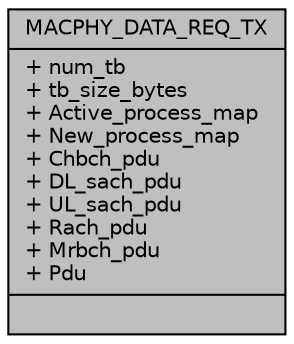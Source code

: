 digraph "MACPHY_DATA_REQ_TX"
{
 // LATEX_PDF_SIZE
  edge [fontname="Helvetica",fontsize="10",labelfontname="Helvetica",labelfontsize="10"];
  node [fontname="Helvetica",fontsize="10",shape=record];
  Node1 [label="{MACPHY_DATA_REQ_TX\n|+ num_tb\l+ tb_size_bytes\l+ Active_process_map\l+ New_process_map\l+ Chbch_pdu\l+ DL_sach_pdu\l+ UL_sach_pdu\l+ Rach_pdu\l+ Mrbch_pdu\l+ Pdu\l|}",height=0.2,width=0.4,color="black", fillcolor="grey75", style="filled", fontcolor="black",tooltip="MACPHY-DATA-REQ_TX structure is used to transfer a new PDU to PHY corresponding to a particular trans..."];
}
